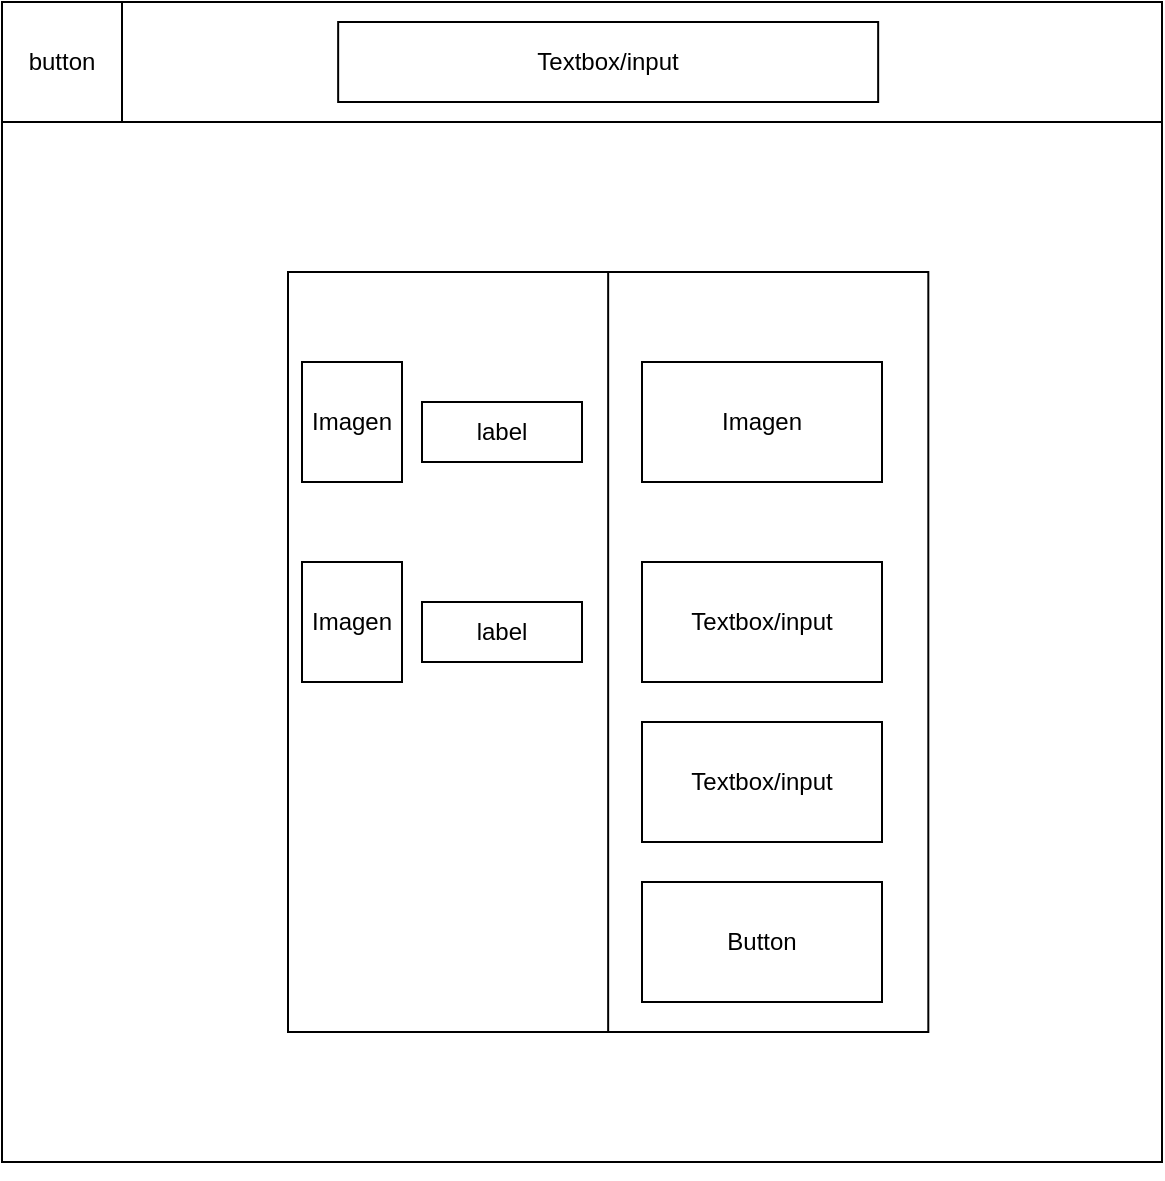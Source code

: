 <mxfile version="21.8.0" type="github">
  <diagram name="Página-1" id="o_Zxrqv8MT8oihD1HyIn">
    <mxGraphModel dx="1434" dy="728" grid="1" gridSize="10" guides="1" tooltips="1" connect="1" arrows="1" fold="1" page="1" pageScale="1" pageWidth="827" pageHeight="1169" math="0" shadow="0">
      <root>
        <mxCell id="0" />
        <mxCell id="1" parent="0" />
        <mxCell id="BEekvA1_idSLMSyLlJ_p-1" value="" style="whiteSpace=wrap;html=1;aspect=fixed;" vertex="1" parent="1">
          <mxGeometry x="110" y="70" width="580" height="580" as="geometry" />
        </mxCell>
        <mxCell id="BEekvA1_idSLMSyLlJ_p-2" value="button" style="whiteSpace=wrap;html=1;aspect=fixed;" vertex="1" parent="1">
          <mxGeometry x="110" y="70" width="60" height="60" as="geometry" />
        </mxCell>
        <mxCell id="BEekvA1_idSLMSyLlJ_p-7" style="edgeStyle=orthogonalEdgeStyle;rounded=0;orthogonalLoop=1;jettySize=auto;html=1;entryX=0.5;entryY=1;entryDx=0;entryDy=0;" edge="1" parent="1" source="BEekvA1_idSLMSyLlJ_p-1" target="BEekvA1_idSLMSyLlJ_p-1">
          <mxGeometry relative="1" as="geometry">
            <Array as="points">
              <mxPoint x="400" y="340" />
              <mxPoint x="400" y="340" />
            </Array>
          </mxGeometry>
        </mxCell>
        <mxCell id="BEekvA1_idSLMSyLlJ_p-3" value="" style="rounded=0;whiteSpace=wrap;html=1;" vertex="1" parent="1">
          <mxGeometry x="170" y="70" width="520" height="60" as="geometry" />
        </mxCell>
        <mxCell id="BEekvA1_idSLMSyLlJ_p-9" value="" style="rounded=0;whiteSpace=wrap;html=1;" vertex="1" parent="1">
          <mxGeometry x="253.0" y="205" width="320.16" height="380" as="geometry" />
        </mxCell>
        <mxCell id="BEekvA1_idSLMSyLlJ_p-8" value="" style="endArrow=none;html=1;rounded=0;entryX=0.5;entryY=0;entryDx=0;entryDy=0;exitX=0.5;exitY=1;exitDx=0;exitDy=0;" edge="1" parent="1" source="BEekvA1_idSLMSyLlJ_p-9" target="BEekvA1_idSLMSyLlJ_p-9">
          <mxGeometry width="50" height="50" relative="1" as="geometry">
            <mxPoint x="422.93" y="588.04" as="sourcePoint" />
            <mxPoint x="416.527" y="209.94" as="targetPoint" />
          </mxGeometry>
        </mxCell>
        <mxCell id="BEekvA1_idSLMSyLlJ_p-11" value="Imagen" style="rounded=0;whiteSpace=wrap;html=1;" vertex="1" parent="1">
          <mxGeometry x="430" y="250" width="120" height="60" as="geometry" />
        </mxCell>
        <mxCell id="BEekvA1_idSLMSyLlJ_p-12" value="Textbox/input" style="rounded=0;whiteSpace=wrap;html=1;" vertex="1" parent="1">
          <mxGeometry x="430" y="350" width="120" height="60" as="geometry" />
        </mxCell>
        <mxCell id="BEekvA1_idSLMSyLlJ_p-13" value="Textbox/input" style="rounded=0;whiteSpace=wrap;html=1;" vertex="1" parent="1">
          <mxGeometry x="430" y="430" width="120" height="60" as="geometry" />
        </mxCell>
        <mxCell id="BEekvA1_idSLMSyLlJ_p-14" value="Imagen" style="rounded=0;whiteSpace=wrap;html=1;" vertex="1" parent="1">
          <mxGeometry x="260" y="250" width="50" height="60" as="geometry" />
        </mxCell>
        <mxCell id="BEekvA1_idSLMSyLlJ_p-15" value="Imagen" style="rounded=0;whiteSpace=wrap;html=1;" vertex="1" parent="1">
          <mxGeometry x="260" y="350" width="50" height="60" as="geometry" />
        </mxCell>
        <mxCell id="BEekvA1_idSLMSyLlJ_p-16" value="label" style="rounded=0;whiteSpace=wrap;html=1;" vertex="1" parent="1">
          <mxGeometry x="320" y="270" width="80" height="30" as="geometry" />
        </mxCell>
        <mxCell id="BEekvA1_idSLMSyLlJ_p-17" value="label" style="rounded=0;whiteSpace=wrap;html=1;" vertex="1" parent="1">
          <mxGeometry x="320" y="370" width="80" height="30" as="geometry" />
        </mxCell>
        <mxCell id="BEekvA1_idSLMSyLlJ_p-18" value="Button" style="rounded=0;whiteSpace=wrap;html=1;" vertex="1" parent="1">
          <mxGeometry x="430" y="510" width="120" height="60" as="geometry" />
        </mxCell>
        <mxCell id="BEekvA1_idSLMSyLlJ_p-19" value="Textbox/input" style="rounded=0;whiteSpace=wrap;html=1;" vertex="1" parent="1">
          <mxGeometry x="278.08" y="80" width="270" height="40" as="geometry" />
        </mxCell>
      </root>
    </mxGraphModel>
  </diagram>
</mxfile>
